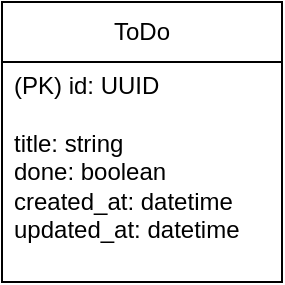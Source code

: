 <mxfile>
    <diagram id="fX8cIUWXBct0ppwyHfKM" name="ページ1">
        <mxGraphModel dx="545" dy="489" grid="1" gridSize="10" guides="1" tooltips="1" connect="1" arrows="1" fold="1" page="1" pageScale="1" pageWidth="827" pageHeight="1169" math="0" shadow="0">
            <root>
                <mxCell id="0"/>
                <mxCell id="1" parent="0"/>
                <mxCell id="23" value="ToDo" style="swimlane;fontStyle=0;childLayout=stackLayout;horizontal=1;startSize=30;horizontalStack=0;resizeParent=1;resizeParentMax=0;resizeLast=0;collapsible=1;marginBottom=0;whiteSpace=wrap;html=1;" vertex="1" parent="1">
                    <mxGeometry x="150" y="240" width="140" height="140" as="geometry"/>
                </mxCell>
                <mxCell id="24" value="(PK) id: UUID&lt;div&gt;&amp;nbsp; &amp;nbsp; &amp;nbsp;&amp;nbsp;&lt;/div&gt;&lt;div&gt;title: string&lt;/div&gt;&lt;div&gt;done: boolean&lt;/div&gt;&lt;div&gt;created_at: datetime&lt;/div&gt;&lt;div&gt;updated_at: datetime&lt;/div&gt;&lt;div&gt;&lt;br&gt;&lt;/div&gt;" style="text;strokeColor=none;fillColor=none;align=left;verticalAlign=middle;spacingLeft=4;spacingRight=4;overflow=hidden;points=[[0,0.5],[1,0.5]];portConstraint=eastwest;rotatable=0;whiteSpace=wrap;html=1;" vertex="1" parent="23">
                    <mxGeometry y="30" width="140" height="110" as="geometry"/>
                </mxCell>
            </root>
        </mxGraphModel>
    </diagram>
</mxfile>